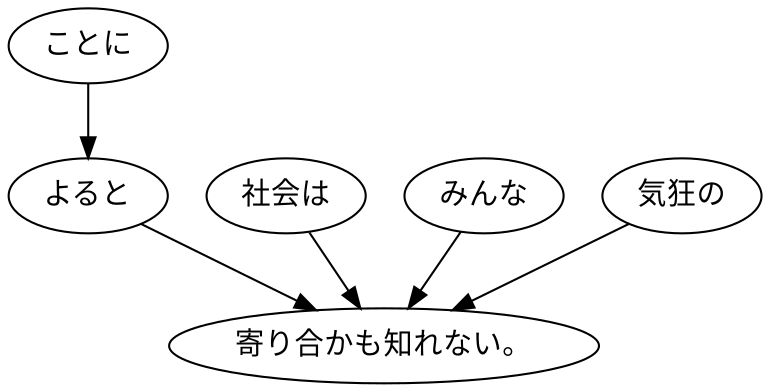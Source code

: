 digraph graph6366 {
	node0 [label="ことに"];
	node1 [label="よると"];
	node2 [label="社会は"];
	node3 [label="みんな"];
	node4 [label="気狂の"];
	node5 [label="寄り合かも知れない。"];
	node0 -> node1;
	node1 -> node5;
	node2 -> node5;
	node3 -> node5;
	node4 -> node5;
}
